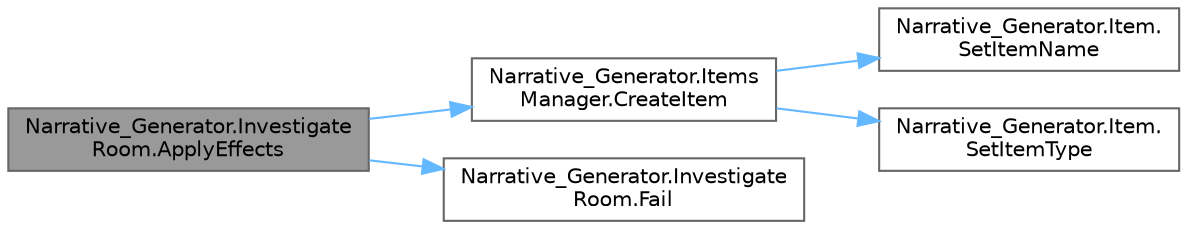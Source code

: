 digraph "Narrative_Generator.InvestigateRoom.ApplyEffects"
{
 // LATEX_PDF_SIZE
  bgcolor="transparent";
  edge [fontname=Helvetica,fontsize=10,labelfontname=Helvetica,labelfontsize=10];
  node [fontname=Helvetica,fontsize=10,shape=box,height=0.2,width=0.4];
  rankdir="LR";
  Node1 [label="Narrative_Generator.Investigate\lRoom.ApplyEffects",height=0.2,width=0.4,color="gray40", fillcolor="grey60", style="filled", fontcolor="black",tooltip="A method that changes the passed world state according to the effects of the action."];
  Node1 -> Node2 [color="steelblue1",style="solid"];
  Node2 [label="Narrative_Generator.Items\lManager.CreateItem",height=0.2,width=0.4,color="grey40", fillcolor="white", style="filled",URL="$class_narrative___generator_1_1_items_manager.html#a7c70c85947860fd9ef0bdc33e733ea7c",tooltip="A method for creation a new item."];
  Node2 -> Node3 [color="steelblue1",style="solid"];
  Node3 [label="Narrative_Generator.Item.\lSetItemName",height=0.2,width=0.4,color="grey40", fillcolor="white", style="filled",URL="$class_narrative___generator_1_1_item.html#afc9c465f0210c8a90f8348ece69cf9d0",tooltip="Sets the name of the item."];
  Node2 -> Node4 [color="steelblue1",style="solid"];
  Node4 [label="Narrative_Generator.Item.\lSetItemType",height=0.2,width=0.4,color="grey40", fillcolor="white", style="filled",URL="$class_narrative___generator_1_1_item.html#a9fd066de5b2875514e75450633acdc61",tooltip="Sets the type of the item."];
  Node1 -> Node5 [color="steelblue1",style="solid"];
  Node5 [label="Narrative_Generator.Investigate\lRoom.Fail",height=0.2,width=0.4,color="grey40", fillcolor="white", style="filled",URL="$class_narrative___generator_1_1_investigate_room.html#a1ef6774d9db8ac0994b9e9894016a399",tooltip="A method that implements the action's failure effect."];
}
